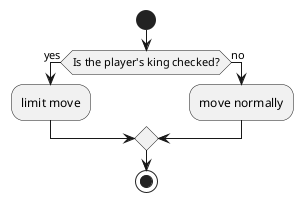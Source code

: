 @startuml isCheck
start
if (Is the player's king checked?) then (yes)
    :limit move;
else (no)
    :move normally;
endif
stop
@enduml